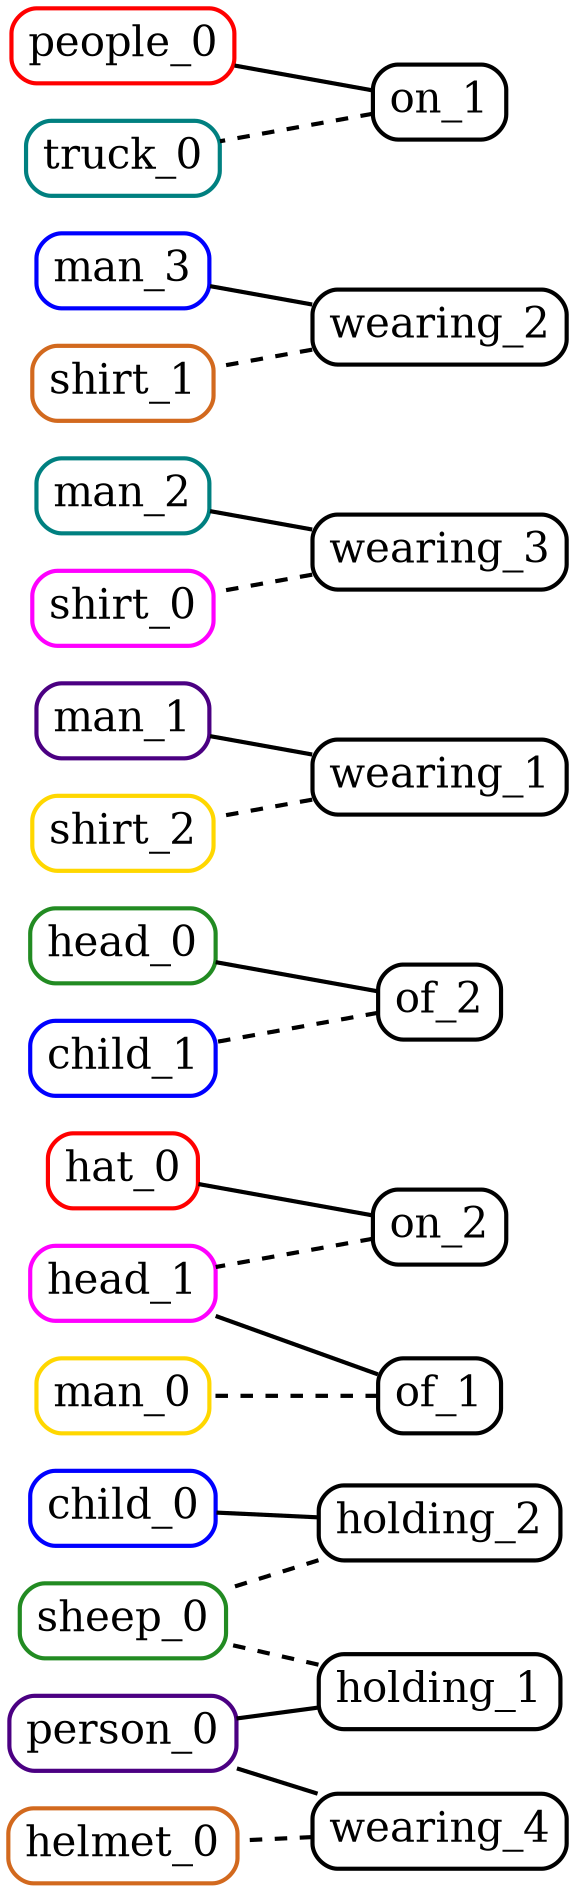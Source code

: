 digraph {
	rankdir=RL
	child_0 [label=child_0 color=blue fontsize=20 penwidth=2 shape=box style=rounded]
	hat_0 [label=hat_0 color=red fontsize=20 penwidth=2 shape=box style=rounded]
	head_0 [label=head_0 color=forestgreen fontsize=20 penwidth=2 shape=box style=rounded]
	head_1 [label=head_1 color=magenta fontsize=20 penwidth=2 shape=box style=rounded]
	helmet_0 [label=helmet_0 color=chocolate fontsize=20 penwidth=2 shape=box style=rounded]
	man_0 [label=man_0 color=gold fontsize=20 penwidth=2 shape=box style=rounded]
	man_1 [label=man_1 color=indigo fontsize=20 penwidth=2 shape=box style=rounded]
	man_2 [label=man_2 color=teal fontsize=20 penwidth=2 shape=box style=rounded]
	man_3 [label=man_3 color=blue fontsize=20 penwidth=2 shape=box style=rounded]
	people_0 [label=people_0 color=red fontsize=20 penwidth=2 shape=box style=rounded]
	sheep_0 [label=sheep_0 color=forestgreen fontsize=20 penwidth=2 shape=box style=rounded]
	shirt_0 [label=shirt_0 color=magenta fontsize=20 penwidth=2 shape=box style=rounded]
	shirt_1 [label=shirt_1 color=chocolate fontsize=20 penwidth=2 shape=box style=rounded]
	shirt_2 [label=shirt_2 color=gold fontsize=20 penwidth=2 shape=box style=rounded]
	person_0 [label=person_0 color=indigo fontsize=20 penwidth=2 shape=box style=rounded]
	truck_0 [label=truck_0 color=teal fontsize=20 penwidth=2 shape=box style=rounded]
	child_1 [label=child_1 color=blue fontsize=20 penwidth=2 shape=box style=rounded]
	wearing_1 [label=wearing_1 fontsize=20 penwidth=2 shape=box style=rounded]
	wearing_1 -> man_1 [arrowhead=none constraint=true penwidth=2]
	wearing_1 -> shirt_2 [arrowhead=none constraint=true penwidth=2 style=dashed]
	wearing_2 [label=wearing_2 fontsize=20 penwidth=2 shape=box style=rounded]
	wearing_2 -> man_3 [arrowhead=none constraint=true penwidth=2]
	wearing_2 -> shirt_1 [arrowhead=none constraint=true penwidth=2 style=dashed]
	wearing_3 [label=wearing_3 fontsize=20 penwidth=2 shape=box style=rounded]
	wearing_3 -> man_2 [arrowhead=none constraint=true penwidth=2]
	wearing_3 -> shirt_0 [arrowhead=none constraint=true penwidth=2 style=dashed]
	holding_1 [label=holding_1 fontsize=20 penwidth=2 shape=box style=rounded]
	holding_1 -> person_0 [arrowhead=none constraint=true penwidth=2]
	holding_1 -> sheep_0 [arrowhead=none constraint=true penwidth=2 style=dashed]
	on_1 [label=on_1 fontsize=20 penwidth=2 shape=box style=rounded]
	on_1 -> people_0 [arrowhead=none constraint=true penwidth=2]
	on_1 -> truck_0 [arrowhead=none constraint=true penwidth=2 style=dashed]
	wearing_4 [label=wearing_4 fontsize=20 penwidth=2 shape=box style=rounded]
	wearing_4 -> person_0 [arrowhead=none constraint=true penwidth=2]
	wearing_4 -> helmet_0 [arrowhead=none constraint=true penwidth=2 style=dashed]
	holding_2 [label=holding_2 fontsize=20 penwidth=2 shape=box style=rounded]
	holding_2 -> child_0 [arrowhead=none constraint=true penwidth=2]
	holding_2 -> sheep_0 [arrowhead=none constraint=true penwidth=2 style=dashed]
	of_1 [label=of_1 fontsize=20 penwidth=2 shape=box style=rounded]
	of_1 -> head_1 [arrowhead=none constraint=true penwidth=2]
	of_1 -> man_0 [arrowhead=none constraint=true penwidth=2 style=dashed]
	on_2 [label=on_2 fontsize=20 penwidth=2 shape=box style=rounded]
	on_2 -> hat_0 [arrowhead=none constraint=true penwidth=2]
	on_2 -> head_1 [arrowhead=none constraint=true penwidth=2 style=dashed]
	of_2 [label=of_2 fontsize=20 penwidth=2 shape=box style=rounded]
	of_2 -> head_0 [arrowhead=none constraint=true penwidth=2]
	of_2 -> child_1 [arrowhead=none constraint=true penwidth=2 style=dashed]
}
